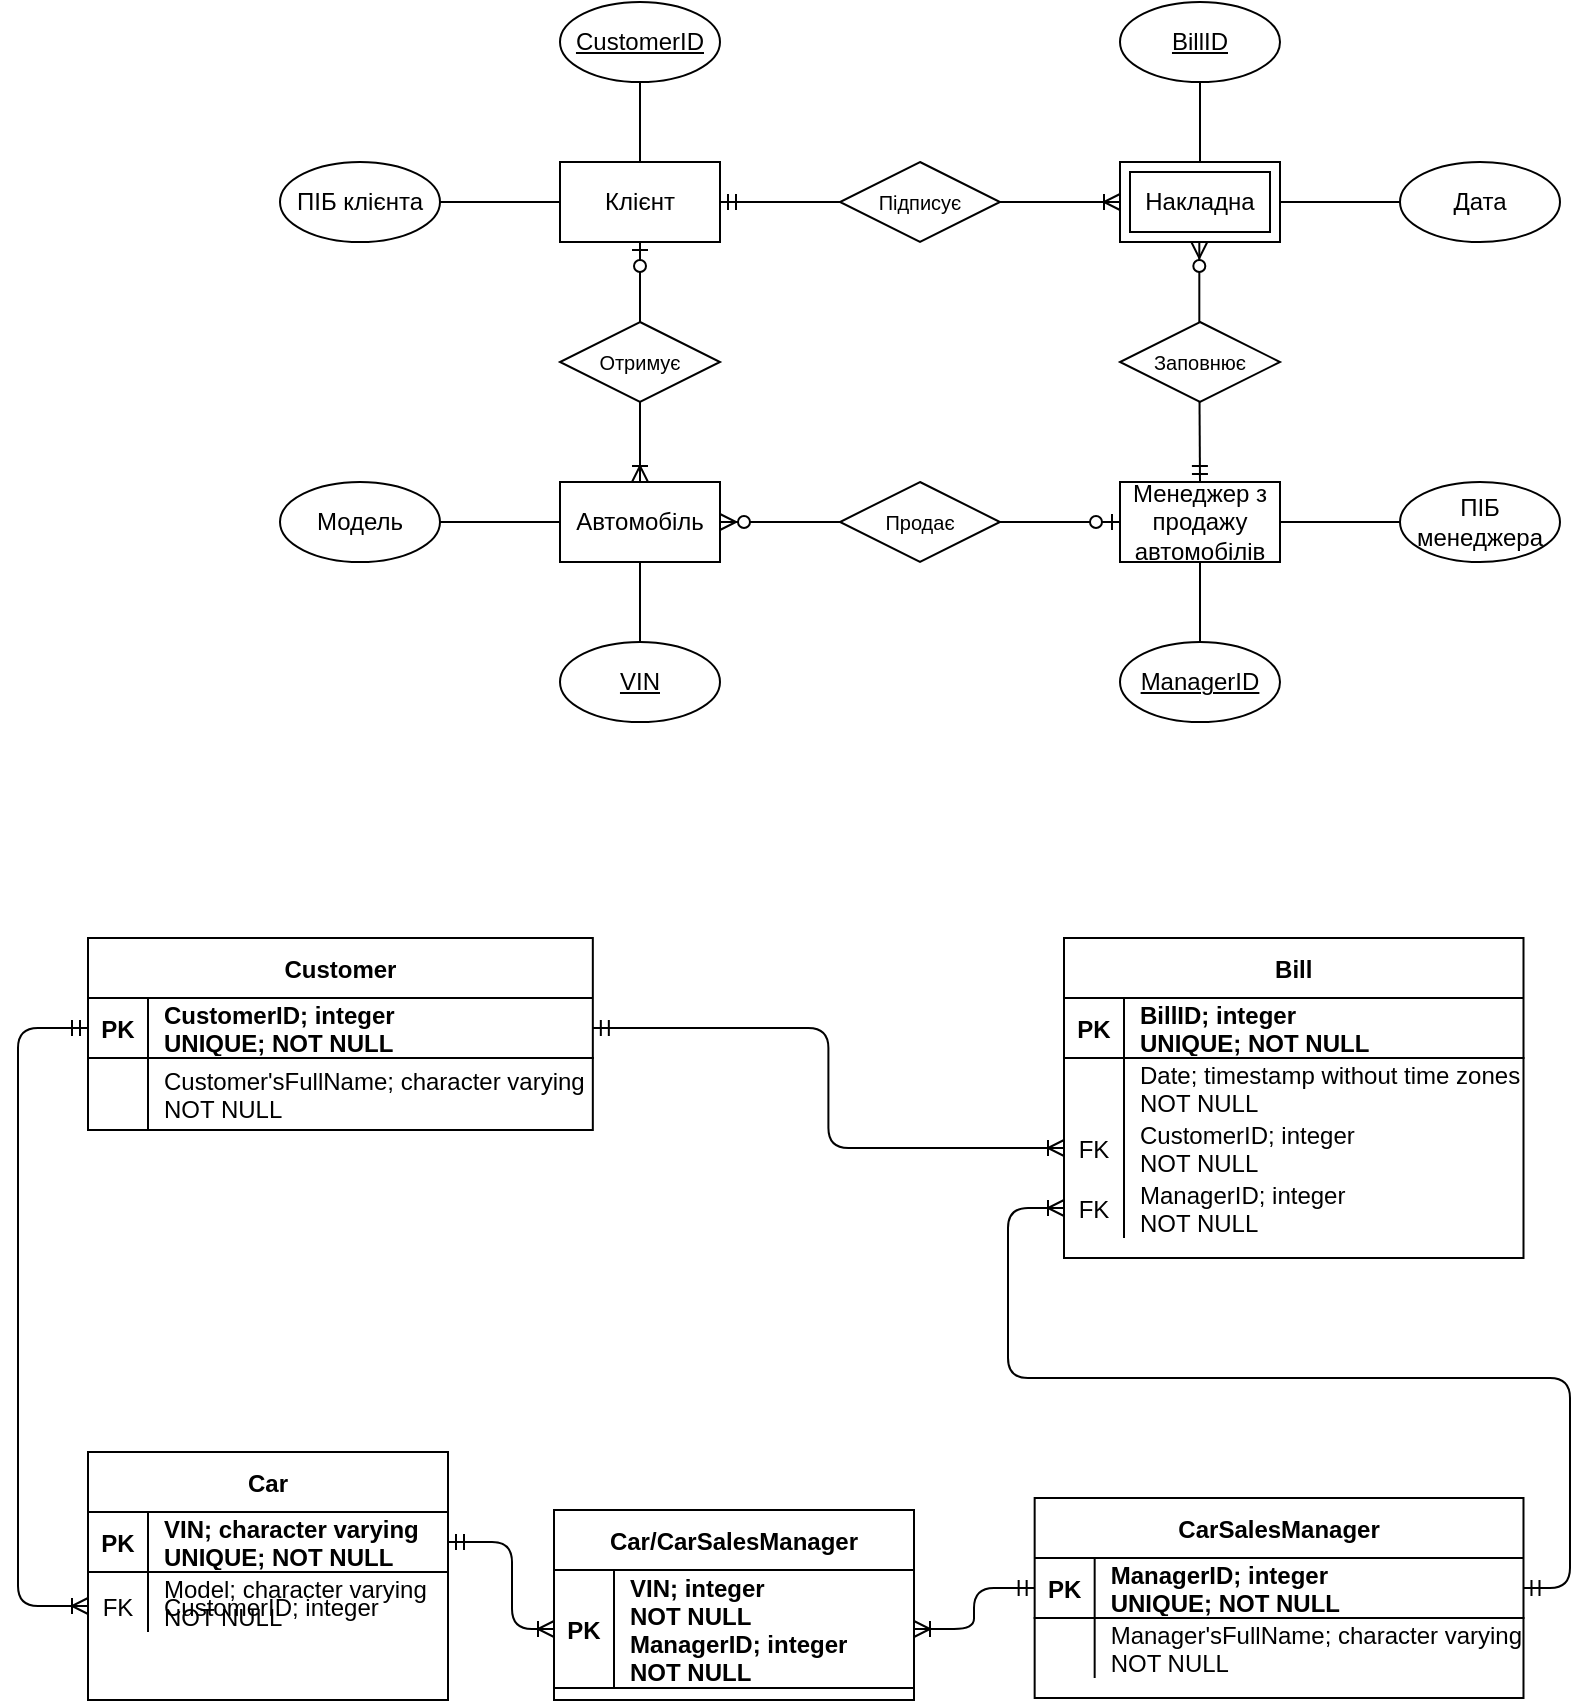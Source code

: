 <mxfile version="15.4.2" type="device"><diagram id="R2lEEEUBdFMjLlhIrx00" name="Page-1"><mxGraphModel dx="1209" dy="642" grid="0" gridSize="10" guides="1" tooltips="1" connect="1" arrows="1" fold="1" page="1" pageScale="1" pageWidth="850" pageHeight="1100" math="0" shadow="0" extFonts="Permanent Marker^https://fonts.googleapis.com/css?family=Permanent+Marker"><root><mxCell id="0"/><mxCell id="1" parent="0"/><object label="Клієнт" id="w0Lmwul1QyvNvC0N7X66-1"><mxCell style="whiteSpace=wrap;html=1;align=center;" parent="1" vertex="1"><mxGeometry x="320" y="120" width="80" height="40" as="geometry"/></mxCell></object><mxCell id="w0Lmwul1QyvNvC0N7X66-2" value="&lt;font style=&quot;font-size: 12px&quot;&gt;Менеджер з продажу автомобілів&lt;/font&gt;" style="whiteSpace=wrap;html=1;align=center;" parent="1" vertex="1"><mxGeometry x="600" y="280" width="80" height="40" as="geometry"/></mxCell><mxCell id="fKM3LpwevbMcQVZAlXOh-3" value="Автомобіль" style="whiteSpace=wrap;html=1;align=center;hachureGap=4;pointerEvents=0;" parent="1" vertex="1"><mxGeometry x="320" y="280" width="80" height="40" as="geometry"/></mxCell><mxCell id="fKM3LpwevbMcQVZAlXOh-4" value="&lt;font style=&quot;font-size: 10px&quot;&gt;Отримує&lt;/font&gt;" style="shape=rhombus;perimeter=rhombusPerimeter;whiteSpace=wrap;html=1;align=center;hachureGap=4;pointerEvents=0;" parent="1" vertex="1"><mxGeometry x="320" y="200" width="80" height="40" as="geometry"/></mxCell><mxCell id="fKM3LpwevbMcQVZAlXOh-5" value="&lt;span style=&quot;font-size: 10px&quot;&gt;Підписує&lt;/span&gt;" style="shape=rhombus;perimeter=rhombusPerimeter;whiteSpace=wrap;html=1;align=center;hachureGap=4;pointerEvents=0;" parent="1" vertex="1"><mxGeometry x="460" y="120" width="80" height="40" as="geometry"/></mxCell><mxCell id="fKM3LpwevbMcQVZAlXOh-6" value="&lt;font style=&quot;font-size: 10px&quot;&gt;Заповнює&lt;/font&gt;" style="shape=rhombus;perimeter=rhombusPerimeter;whiteSpace=wrap;html=1;align=center;hachureGap=4;pointerEvents=0;" parent="1" vertex="1"><mxGeometry x="600" y="200" width="80" height="40" as="geometry"/></mxCell><mxCell id="fKM3LpwevbMcQVZAlXOh-7" value="&lt;font style=&quot;font-size: 10px&quot;&gt;Продає&lt;/font&gt;" style="shape=rhombus;perimeter=rhombusPerimeter;whiteSpace=wrap;html=1;align=center;hachureGap=4;pointerEvents=0;" parent="1" vertex="1"><mxGeometry x="460" y="280" width="80" height="40" as="geometry"/></mxCell><mxCell id="fKM3LpwevbMcQVZAlXOh-12" value="" style="edgeStyle=entityRelationEdgeStyle;fontSize=12;html=1;endArrow=ERmandOne;sourcePerimeterSpacing=8;targetPerimeterSpacing=8;entryX=1;entryY=0.5;entryDx=0;entryDy=0;exitX=0;exitY=0.5;exitDx=0;exitDy=0;" parent="1" source="fKM3LpwevbMcQVZAlXOh-5" target="w0Lmwul1QyvNvC0N7X66-1" edge="1"><mxGeometry width="100" height="100" relative="1" as="geometry"><mxPoint x="390" y="270" as="sourcePoint"/><mxPoint x="490" y="170" as="targetPoint"/></mxGeometry></mxCell><mxCell id="fKM3LpwevbMcQVZAlXOh-15" value="" style="fontSize=12;html=1;endArrow=ERmandOne;sourcePerimeterSpacing=8;targetPerimeterSpacing=8;" parent="1" edge="1"><mxGeometry width="100" height="100" relative="1" as="geometry"><mxPoint x="639.76" y="240" as="sourcePoint"/><mxPoint x="640" y="280" as="targetPoint"/></mxGeometry></mxCell><mxCell id="fKM3LpwevbMcQVZAlXOh-16" value="" style="edgeStyle=entityRelationEdgeStyle;fontSize=12;html=1;endArrow=ERoneToMany;sourcePerimeterSpacing=8;targetPerimeterSpacing=8;exitX=1;exitY=0.5;exitDx=0;exitDy=0;entryX=0;entryY=0.5;entryDx=0;entryDy=0;strokeWidth=1;" parent="1" source="fKM3LpwevbMcQVZAlXOh-5" edge="1"><mxGeometry width="100" height="100" relative="1" as="geometry"><mxPoint x="390" y="270" as="sourcePoint"/><mxPoint x="600.0" y="140" as="targetPoint"/></mxGeometry></mxCell><mxCell id="fKM3LpwevbMcQVZAlXOh-21" value="" style="fontSize=12;html=1;endArrow=ERoneToMany;sourcePerimeterSpacing=8;targetPerimeterSpacing=8;strokeWidth=1;entryX=0.5;entryY=0;entryDx=0;entryDy=0;exitX=0.5;exitY=1;exitDx=0;exitDy=0;" parent="1" source="fKM3LpwevbMcQVZAlXOh-4" target="fKM3LpwevbMcQVZAlXOh-3" edge="1"><mxGeometry width="100" height="100" relative="1" as="geometry"><mxPoint x="390" y="270" as="sourcePoint"/><mxPoint x="490" y="170" as="targetPoint"/></mxGeometry></mxCell><mxCell id="fKM3LpwevbMcQVZAlXOh-23" value="VIN" style="ellipse;whiteSpace=wrap;html=1;align=center;fontStyle=4;hachureGap=4;pointerEvents=0;" parent="1" vertex="1"><mxGeometry x="320" y="360" width="80" height="40" as="geometry"/></mxCell><mxCell id="fKM3LpwevbMcQVZAlXOh-24" value="Модель" style="ellipse;whiteSpace=wrap;html=1;align=center;hachureGap=4;pointerEvents=0;" parent="1" vertex="1"><mxGeometry x="180" y="280" width="80" height="40" as="geometry"/></mxCell><mxCell id="fKM3LpwevbMcQVZAlXOh-25" value="" style="endArrow=none;html=1;rounded=0;startSize=14;endSize=14;sourcePerimeterSpacing=8;targetPerimeterSpacing=8;strokeWidth=1;entryX=0;entryY=0.5;entryDx=0;entryDy=0;exitX=1;exitY=0.5;exitDx=0;exitDy=0;" parent="1" source="fKM3LpwevbMcQVZAlXOh-24" target="fKM3LpwevbMcQVZAlXOh-3" edge="1"><mxGeometry relative="1" as="geometry"><mxPoint x="300" y="320" as="sourcePoint"/><mxPoint x="440" y="299.76" as="targetPoint"/></mxGeometry></mxCell><mxCell id="fKM3LpwevbMcQVZAlXOh-26" value="" style="endArrow=none;html=1;rounded=0;startSize=14;endSize=14;sourcePerimeterSpacing=8;targetPerimeterSpacing=8;strokeWidth=1;entryX=0.5;entryY=0;entryDx=0;entryDy=0;exitX=0.5;exitY=1;exitDx=0;exitDy=0;" parent="1" source="fKM3LpwevbMcQVZAlXOh-3" target="fKM3LpwevbMcQVZAlXOh-23" edge="1"><mxGeometry relative="1" as="geometry"><mxPoint x="330" y="270" as="sourcePoint"/><mxPoint x="490" y="270" as="targetPoint"/></mxGeometry></mxCell><mxCell id="fKM3LpwevbMcQVZAlXOh-27" value="CustomerID" style="ellipse;whiteSpace=wrap;html=1;align=center;fontStyle=4;hachureGap=4;pointerEvents=0;" parent="1" vertex="1"><mxGeometry x="320" y="40" width="80" height="40" as="geometry"/></mxCell><mxCell id="fKM3LpwevbMcQVZAlXOh-28" value="ПІБ клієнта" style="ellipse;whiteSpace=wrap;html=1;align=center;hachureGap=4;pointerEvents=0;" parent="1" vertex="1"><mxGeometry x="180" y="120" width="80" height="40" as="geometry"/></mxCell><mxCell id="fKM3LpwevbMcQVZAlXOh-29" value="" style="endArrow=none;html=1;rounded=0;startSize=14;endSize=14;sourcePerimeterSpacing=8;targetPerimeterSpacing=8;strokeWidth=1;exitX=1;exitY=0.5;exitDx=0;exitDy=0;entryX=0;entryY=0.5;entryDx=0;entryDy=0;" parent="1" source="fKM3LpwevbMcQVZAlXOh-28" target="w0Lmwul1QyvNvC0N7X66-1" edge="1"><mxGeometry relative="1" as="geometry"><mxPoint x="330" y="170" as="sourcePoint"/><mxPoint x="490" y="170" as="targetPoint"/></mxGeometry></mxCell><mxCell id="fKM3LpwevbMcQVZAlXOh-30" value="" style="endArrow=none;html=1;rounded=0;startSize=14;endSize=14;sourcePerimeterSpacing=8;targetPerimeterSpacing=8;strokeWidth=1;exitX=0.5;exitY=1;exitDx=0;exitDy=0;entryX=0.5;entryY=0;entryDx=0;entryDy=0;" parent="1" source="fKM3LpwevbMcQVZAlXOh-27" target="w0Lmwul1QyvNvC0N7X66-1" edge="1"><mxGeometry relative="1" as="geometry"><mxPoint x="330" y="170" as="sourcePoint"/><mxPoint x="490" y="170" as="targetPoint"/></mxGeometry></mxCell><mxCell id="fKM3LpwevbMcQVZAlXOh-31" value="Дата" style="ellipse;whiteSpace=wrap;html=1;align=center;hachureGap=4;pointerEvents=0;" parent="1" vertex="1"><mxGeometry x="740" y="120" width="80" height="40" as="geometry"/></mxCell><mxCell id="fKM3LpwevbMcQVZAlXOh-33" value="BillID" style="ellipse;whiteSpace=wrap;html=1;align=center;fontStyle=4;hachureGap=4;pointerEvents=0;" parent="1" vertex="1"><mxGeometry x="600" y="40" width="80" height="40" as="geometry"/></mxCell><mxCell id="fKM3LpwevbMcQVZAlXOh-34" value="" style="endArrow=none;html=1;rounded=0;startSize=14;endSize=14;sourcePerimeterSpacing=8;targetPerimeterSpacing=8;strokeWidth=1;entryX=0;entryY=0.5;entryDx=0;entryDy=0;exitX=1;exitY=0.5;exitDx=0;exitDy=0;" parent="1" target="fKM3LpwevbMcQVZAlXOh-31" edge="1"><mxGeometry relative="1" as="geometry"><mxPoint x="680.0" y="140" as="sourcePoint"/><mxPoint x="650" y="180" as="targetPoint"/></mxGeometry></mxCell><mxCell id="fKM3LpwevbMcQVZAlXOh-35" value="" style="endArrow=none;html=1;rounded=0;startSize=14;endSize=14;sourcePerimeterSpacing=8;targetPerimeterSpacing=8;strokeWidth=1;exitX=0.5;exitY=1;exitDx=0;exitDy=0;entryX=0.5;entryY=0;entryDx=0;entryDy=0;" parent="1" source="fKM3LpwevbMcQVZAlXOh-33" edge="1"><mxGeometry relative="1" as="geometry"><mxPoint x="490" y="180" as="sourcePoint"/><mxPoint x="640.0" y="120" as="targetPoint"/></mxGeometry></mxCell><mxCell id="fKM3LpwevbMcQVZAlXOh-36" value="" style="endArrow=none;html=1;rounded=0;startSize=14;endSize=14;sourcePerimeterSpacing=8;targetPerimeterSpacing=8;strokeWidth=1;exitX=1;exitY=0.5;exitDx=0;exitDy=0;" parent="1" source="w0Lmwul1QyvNvC0N7X66-2" edge="1"><mxGeometry relative="1" as="geometry"><mxPoint x="490" y="230" as="sourcePoint"/><mxPoint x="740" y="300" as="targetPoint"/></mxGeometry></mxCell><mxCell id="fKM3LpwevbMcQVZAlXOh-37" value="ПІБ менеджера" style="ellipse;whiteSpace=wrap;html=1;align=center;hachureGap=4;pointerEvents=0;" parent="1" vertex="1"><mxGeometry x="740" y="280" width="80" height="40" as="geometry"/></mxCell><mxCell id="fKM3LpwevbMcQVZAlXOh-38" value="ManagerID" style="ellipse;whiteSpace=wrap;html=1;align=center;fontStyle=4;hachureGap=4;pointerEvents=0;" parent="1" vertex="1"><mxGeometry x="600" y="360" width="80" height="40" as="geometry"/></mxCell><mxCell id="fKM3LpwevbMcQVZAlXOh-39" value="" style="endArrow=none;html=1;rounded=0;startSize=14;endSize=14;sourcePerimeterSpacing=8;targetPerimeterSpacing=8;strokeWidth=1;exitX=0.5;exitY=1;exitDx=0;exitDy=0;entryX=0.5;entryY=0;entryDx=0;entryDy=0;" parent="1" source="w0Lmwul1QyvNvC0N7X66-2" target="fKM3LpwevbMcQVZAlXOh-38" edge="1"><mxGeometry relative="1" as="geometry"><mxPoint x="570" y="300" as="sourcePoint"/><mxPoint x="730" y="300" as="targetPoint"/></mxGeometry></mxCell><mxCell id="fKM3LpwevbMcQVZAlXOh-45" value="" style="fontSize=12;html=1;endArrow=ERzeroToMany;endFill=1;sourcePerimeterSpacing=8;targetPerimeterSpacing=8;strokeWidth=1;" parent="1" edge="1"><mxGeometry width="100" height="100" relative="1" as="geometry"><mxPoint x="639.66" y="200" as="sourcePoint"/><mxPoint x="639.66" y="160" as="targetPoint"/></mxGeometry></mxCell><mxCell id="fKM3LpwevbMcQVZAlXOh-46" value="" style="fontSize=12;html=1;endArrow=ERzeroToMany;endFill=1;sourcePerimeterSpacing=8;targetPerimeterSpacing=8;strokeWidth=1;entryX=1;entryY=0.5;entryDx=0;entryDy=0;exitX=0;exitY=0.5;exitDx=0;exitDy=0;" parent="1" source="fKM3LpwevbMcQVZAlXOh-7" target="fKM3LpwevbMcQVZAlXOh-3" edge="1"><mxGeometry width="100" height="100" relative="1" as="geometry"><mxPoint x="470" y="250" as="sourcePoint"/><mxPoint x="424.34" y="260" as="targetPoint"/></mxGeometry></mxCell><mxCell id="fKM3LpwevbMcQVZAlXOh-47" value="" style="fontSize=12;html=1;endArrow=ERzeroToOne;endFill=1;sourcePerimeterSpacing=8;targetPerimeterSpacing=8;strokeWidth=1;entryX=0.5;entryY=1;entryDx=0;entryDy=0;exitX=0.5;exitY=0;exitDx=0;exitDy=0;" parent="1" source="fKM3LpwevbMcQVZAlXOh-4" target="w0Lmwul1QyvNvC0N7X66-1" edge="1"><mxGeometry width="100" height="100" relative="1" as="geometry"><mxPoint x="440" y="250" as="sourcePoint"/><mxPoint x="540" y="150" as="targetPoint"/></mxGeometry></mxCell><mxCell id="fKM3LpwevbMcQVZAlXOh-48" value="Накладна" style="shape=ext;margin=3;double=1;whiteSpace=wrap;html=1;align=center;hachureGap=4;pointerEvents=0;" parent="1" vertex="1"><mxGeometry x="600" y="120" width="80" height="40" as="geometry"/></mxCell><mxCell id="IzkZv1NcB-4wGTB-qYwQ-1" value="" style="edgeStyle=entityRelationEdgeStyle;fontSize=12;html=1;endArrow=ERzeroToOne;endFill=1;entryX=0;entryY=0.5;entryDx=0;entryDy=0;exitX=1;exitY=0.5;exitDx=0;exitDy=0;" parent="1" source="fKM3LpwevbMcQVZAlXOh-7" target="w0Lmwul1QyvNvC0N7X66-2" edge="1"><mxGeometry width="100" height="100" relative="1" as="geometry"><mxPoint x="480" y="280" as="sourcePoint"/><mxPoint x="580" y="180" as="targetPoint"/></mxGeometry></mxCell><mxCell id="A2nPJn_dcK4l5kHjhXOo-27" value="Customer" style="shape=table;startSize=30;container=1;collapsible=1;childLayout=tableLayout;fixedRows=1;rowLines=0;fontStyle=1;align=center;resizeLast=1;" parent="1" vertex="1"><mxGeometry x="84" y="508" width="252.417" height="96" as="geometry"/></mxCell><mxCell id="A2nPJn_dcK4l5kHjhXOo-28" value="" style="shape=partialRectangle;collapsible=0;dropTarget=0;pointerEvents=0;fillColor=none;top=0;left=0;bottom=1;right=0;points=[[0,0.5],[1,0.5]];portConstraint=eastwest;" parent="A2nPJn_dcK4l5kHjhXOo-27" vertex="1"><mxGeometry y="30" width="252.417" height="30" as="geometry"/></mxCell><mxCell id="A2nPJn_dcK4l5kHjhXOo-29" value="PK" style="shape=partialRectangle;connectable=0;fillColor=none;top=0;left=0;bottom=0;right=0;fontStyle=1;overflow=hidden;" parent="A2nPJn_dcK4l5kHjhXOo-28" vertex="1"><mxGeometry width="30" height="30" as="geometry"><mxRectangle width="30" height="30" as="alternateBounds"/></mxGeometry></mxCell><mxCell id="A2nPJn_dcK4l5kHjhXOo-30" value="CustomerID; integer&#10;UNIQUE; NOT NULL" style="shape=partialRectangle;connectable=0;fillColor=none;top=0;left=0;bottom=0;right=0;align=left;spacingLeft=6;fontStyle=1;overflow=hidden;" parent="A2nPJn_dcK4l5kHjhXOo-28" vertex="1"><mxGeometry x="30" width="222.417" height="30" as="geometry"><mxRectangle width="222.417" height="30" as="alternateBounds"/></mxGeometry></mxCell><mxCell id="A2nPJn_dcK4l5kHjhXOo-31" value="" style="shape=partialRectangle;collapsible=0;dropTarget=0;pointerEvents=0;fillColor=none;top=0;left=0;bottom=0;right=0;points=[[0,0.5],[1,0.5]];portConstraint=eastwest;" parent="A2nPJn_dcK4l5kHjhXOo-27" vertex="1"><mxGeometry y="60" width="252.417" height="36" as="geometry"/></mxCell><mxCell id="A2nPJn_dcK4l5kHjhXOo-32" value="" style="shape=partialRectangle;connectable=0;fillColor=none;top=0;left=0;bottom=0;right=0;editable=1;overflow=hidden;" parent="A2nPJn_dcK4l5kHjhXOo-31" vertex="1"><mxGeometry width="30" height="36" as="geometry"><mxRectangle width="30" height="36" as="alternateBounds"/></mxGeometry></mxCell><mxCell id="A2nPJn_dcK4l5kHjhXOo-33" value="Customer'sFullName; character varying&#10;NOT NULL" style="shape=partialRectangle;connectable=0;fillColor=none;top=0;left=0;bottom=0;right=0;align=left;spacingLeft=6;overflow=hidden;" parent="A2nPJn_dcK4l5kHjhXOo-31" vertex="1"><mxGeometry x="30" width="222.417" height="36" as="geometry"><mxRectangle width="222.417" height="36" as="alternateBounds"/></mxGeometry></mxCell><mxCell id="A2nPJn_dcK4l5kHjhXOo-51" value="Bill" style="shape=table;startSize=30;container=1;collapsible=1;childLayout=tableLayout;fixedRows=1;rowLines=0;fontStyle=1;align=center;resizeLast=1;" parent="1" vertex="1"><mxGeometry x="572" y="508" width="229.75" height="160" as="geometry"><mxRectangle x="572" y="508" width="46" height="30" as="alternateBounds"/></mxGeometry></mxCell><mxCell id="A2nPJn_dcK4l5kHjhXOo-52" value="" style="shape=partialRectangle;collapsible=0;dropTarget=0;pointerEvents=0;fillColor=none;top=0;left=0;bottom=1;right=0;points=[[0,0.5],[1,0.5]];portConstraint=eastwest;" parent="A2nPJn_dcK4l5kHjhXOo-51" vertex="1"><mxGeometry y="30" width="229.75" height="30" as="geometry"/></mxCell><mxCell id="A2nPJn_dcK4l5kHjhXOo-53" value="PK" style="shape=partialRectangle;connectable=0;fillColor=none;top=0;left=0;bottom=0;right=0;fontStyle=1;overflow=hidden;" parent="A2nPJn_dcK4l5kHjhXOo-52" vertex="1"><mxGeometry width="30" height="30" as="geometry"><mxRectangle width="30" height="30" as="alternateBounds"/></mxGeometry></mxCell><mxCell id="A2nPJn_dcK4l5kHjhXOo-54" value="BillID; integer&#10;UNIQUE; NOT NULL" style="shape=partialRectangle;connectable=0;fillColor=none;top=0;left=0;bottom=0;right=0;align=left;spacingLeft=6;fontStyle=1;overflow=hidden;" parent="A2nPJn_dcK4l5kHjhXOo-52" vertex="1"><mxGeometry x="30" width="199.75" height="30" as="geometry"><mxRectangle width="199.75" height="30" as="alternateBounds"/></mxGeometry></mxCell><mxCell id="A2nPJn_dcK4l5kHjhXOo-55" value="" style="shape=partialRectangle;collapsible=0;dropTarget=0;pointerEvents=0;fillColor=none;top=0;left=0;bottom=0;right=0;points=[[0,0.5],[1,0.5]];portConstraint=eastwest;" parent="A2nPJn_dcK4l5kHjhXOo-51" vertex="1"><mxGeometry y="60" width="229.75" height="30" as="geometry"/></mxCell><mxCell id="A2nPJn_dcK4l5kHjhXOo-56" value="" style="shape=partialRectangle;connectable=0;fillColor=none;top=0;left=0;bottom=0;right=0;editable=1;overflow=hidden;" parent="A2nPJn_dcK4l5kHjhXOo-55" vertex="1"><mxGeometry width="30" height="30" as="geometry"><mxRectangle width="30" height="30" as="alternateBounds"/></mxGeometry></mxCell><mxCell id="A2nPJn_dcK4l5kHjhXOo-57" value="Date; timestamp without time zones&#10;NOT NULL" style="shape=partialRectangle;connectable=0;fillColor=none;top=0;left=0;bottom=0;right=0;align=left;spacingLeft=6;overflow=hidden;" parent="A2nPJn_dcK4l5kHjhXOo-55" vertex="1"><mxGeometry x="30" width="199.75" height="30" as="geometry"><mxRectangle width="199.75" height="30" as="alternateBounds"/></mxGeometry></mxCell><mxCell id="A2nPJn_dcK4l5kHjhXOo-58" value="" style="shape=partialRectangle;collapsible=0;dropTarget=0;pointerEvents=0;fillColor=none;top=0;left=0;bottom=0;right=0;points=[[0,0.5],[1,0.5]];portConstraint=eastwest;" parent="A2nPJn_dcK4l5kHjhXOo-51" vertex="1"><mxGeometry y="90" width="229.75" height="30" as="geometry"/></mxCell><mxCell id="A2nPJn_dcK4l5kHjhXOo-59" value="FK" style="shape=partialRectangle;connectable=0;fillColor=none;top=0;left=0;bottom=0;right=0;editable=1;overflow=hidden;" parent="A2nPJn_dcK4l5kHjhXOo-58" vertex="1"><mxGeometry width="30" height="30" as="geometry"><mxRectangle width="30" height="30" as="alternateBounds"/></mxGeometry></mxCell><mxCell id="A2nPJn_dcK4l5kHjhXOo-60" value="CustomerID; integer&#10;NOT NULL" style="shape=partialRectangle;connectable=0;fillColor=none;top=0;left=0;bottom=0;right=0;align=left;spacingLeft=6;overflow=hidden;" parent="A2nPJn_dcK4l5kHjhXOo-58" vertex="1"><mxGeometry x="30" width="199.75" height="30" as="geometry"><mxRectangle width="199.75" height="30" as="alternateBounds"/></mxGeometry></mxCell><mxCell id="A2nPJn_dcK4l5kHjhXOo-61" value="" style="shape=partialRectangle;collapsible=0;dropTarget=0;pointerEvents=0;fillColor=none;top=0;left=0;bottom=0;right=0;points=[[0,0.5],[1,0.5]];portConstraint=eastwest;" parent="A2nPJn_dcK4l5kHjhXOo-51" vertex="1"><mxGeometry y="120" width="229.75" height="30" as="geometry"/></mxCell><mxCell id="A2nPJn_dcK4l5kHjhXOo-62" value="FK" style="shape=partialRectangle;connectable=0;fillColor=none;top=0;left=0;bottom=0;right=0;editable=1;overflow=hidden;" parent="A2nPJn_dcK4l5kHjhXOo-61" vertex="1"><mxGeometry width="30" height="30" as="geometry"><mxRectangle width="30" height="30" as="alternateBounds"/></mxGeometry></mxCell><mxCell id="A2nPJn_dcK4l5kHjhXOo-63" value="ManagerID; integer&#10;NOT NULL" style="shape=partialRectangle;connectable=0;fillColor=none;top=0;left=0;bottom=0;right=0;align=left;spacingLeft=6;overflow=hidden;fontStyle=0" parent="A2nPJn_dcK4l5kHjhXOo-61" vertex="1"><mxGeometry x="30" width="199.75" height="30" as="geometry"><mxRectangle width="199.75" height="30" as="alternateBounds"/></mxGeometry></mxCell><mxCell id="A2nPJn_dcK4l5kHjhXOo-64" value="CarSalesManager" style="shape=table;startSize=30;container=1;collapsible=1;childLayout=tableLayout;fixedRows=1;rowLines=0;fontStyle=1;align=center;resizeLast=1;" parent="1" vertex="1"><mxGeometry x="557.33" y="788" width="244.417" height="100" as="geometry"/></mxCell><mxCell id="A2nPJn_dcK4l5kHjhXOo-65" value="" style="shape=partialRectangle;collapsible=0;dropTarget=0;pointerEvents=0;fillColor=none;top=0;left=0;bottom=1;right=0;points=[[0,0.5],[1,0.5]];portConstraint=eastwest;" parent="A2nPJn_dcK4l5kHjhXOo-64" vertex="1"><mxGeometry y="30" width="244.417" height="30" as="geometry"/></mxCell><mxCell id="A2nPJn_dcK4l5kHjhXOo-66" value="PK" style="shape=partialRectangle;connectable=0;fillColor=none;top=0;left=0;bottom=0;right=0;fontStyle=1;overflow=hidden;" parent="A2nPJn_dcK4l5kHjhXOo-65" vertex="1"><mxGeometry width="30" height="30" as="geometry"><mxRectangle width="30" height="30" as="alternateBounds"/></mxGeometry></mxCell><mxCell id="A2nPJn_dcK4l5kHjhXOo-67" value="ManagerID; integer&#10;UNIQUE; NOT NULL" style="shape=partialRectangle;connectable=0;fillColor=none;top=0;left=0;bottom=0;right=0;align=left;spacingLeft=6;fontStyle=1;overflow=hidden;" parent="A2nPJn_dcK4l5kHjhXOo-65" vertex="1"><mxGeometry x="30" width="214.417" height="30" as="geometry"><mxRectangle width="214.417" height="30" as="alternateBounds"/></mxGeometry></mxCell><mxCell id="A2nPJn_dcK4l5kHjhXOo-68" value="" style="shape=partialRectangle;collapsible=0;dropTarget=0;pointerEvents=0;fillColor=none;top=0;left=0;bottom=0;right=0;points=[[0,0.5],[1,0.5]];portConstraint=eastwest;" parent="A2nPJn_dcK4l5kHjhXOo-64" vertex="1"><mxGeometry y="60" width="244.417" height="30" as="geometry"/></mxCell><mxCell id="A2nPJn_dcK4l5kHjhXOo-69" value="" style="shape=partialRectangle;connectable=0;fillColor=none;top=0;left=0;bottom=0;right=0;editable=1;overflow=hidden;" parent="A2nPJn_dcK4l5kHjhXOo-68" vertex="1"><mxGeometry width="30" height="30" as="geometry"><mxRectangle width="30" height="30" as="alternateBounds"/></mxGeometry></mxCell><mxCell id="A2nPJn_dcK4l5kHjhXOo-70" value="Manager'sFullName; character varying&#10;NOT NULL" style="shape=partialRectangle;connectable=0;fillColor=none;top=0;left=0;bottom=0;right=0;align=left;spacingLeft=6;overflow=hidden;" parent="A2nPJn_dcK4l5kHjhXOo-68" vertex="1"><mxGeometry x="30" width="214.417" height="30" as="geometry"><mxRectangle width="214.417" height="30" as="alternateBounds"/></mxGeometry></mxCell><mxCell id="A2nPJn_dcK4l5kHjhXOo-77" value="Car" style="shape=table;startSize=30;container=1;collapsible=1;childLayout=tableLayout;fixedRows=1;rowLines=0;fontStyle=1;align=center;resizeLast=1;" parent="1" vertex="1"><mxGeometry x="84" y="765" width="180" height="124" as="geometry"/></mxCell><mxCell id="A2nPJn_dcK4l5kHjhXOo-78" value="" style="shape=partialRectangle;collapsible=0;dropTarget=0;pointerEvents=0;fillColor=none;top=0;left=0;bottom=1;right=0;points=[[0,0.5],[1,0.5]];portConstraint=eastwest;" parent="A2nPJn_dcK4l5kHjhXOo-77" vertex="1"><mxGeometry y="30" width="180" height="30" as="geometry"/></mxCell><mxCell id="A2nPJn_dcK4l5kHjhXOo-79" value="PK" style="shape=partialRectangle;connectable=0;fillColor=none;top=0;left=0;bottom=0;right=0;fontStyle=1;overflow=hidden;" parent="A2nPJn_dcK4l5kHjhXOo-78" vertex="1"><mxGeometry width="30" height="30" as="geometry"><mxRectangle width="30" height="30" as="alternateBounds"/></mxGeometry></mxCell><mxCell id="A2nPJn_dcK4l5kHjhXOo-80" value="VIN; character varying&#10;UNIQUE; NOT NULL" style="shape=partialRectangle;connectable=0;fillColor=none;top=0;left=0;bottom=0;right=0;align=left;spacingLeft=6;fontStyle=1;overflow=hidden;" parent="A2nPJn_dcK4l5kHjhXOo-78" vertex="1"><mxGeometry x="30" width="150" height="30" as="geometry"><mxRectangle width="150" height="30" as="alternateBounds"/></mxGeometry></mxCell><mxCell id="A2nPJn_dcK4l5kHjhXOo-81" value="" style="shape=partialRectangle;collapsible=0;dropTarget=0;pointerEvents=0;fillColor=none;top=0;left=0;bottom=0;right=0;points=[[0,0.5],[1,0.5]];portConstraint=eastwest;" parent="A2nPJn_dcK4l5kHjhXOo-77" vertex="1"><mxGeometry y="60" width="180" height="30" as="geometry"/></mxCell><mxCell id="A2nPJn_dcK4l5kHjhXOo-82" value="" style="shape=partialRectangle;connectable=0;fillColor=none;top=0;left=0;bottom=0;right=0;editable=1;overflow=hidden;" parent="A2nPJn_dcK4l5kHjhXOo-81" vertex="1"><mxGeometry width="30" height="30" as="geometry"><mxRectangle width="30" height="30" as="alternateBounds"/></mxGeometry></mxCell><mxCell id="A2nPJn_dcK4l5kHjhXOo-83" value="Model; character varying&#10;NOT NULL" style="shape=partialRectangle;connectable=0;fillColor=none;top=0;left=0;bottom=0;right=0;align=left;spacingLeft=6;overflow=hidden;" parent="A2nPJn_dcK4l5kHjhXOo-81" vertex="1"><mxGeometry x="30" width="150" height="30" as="geometry"><mxRectangle width="150" height="30" as="alternateBounds"/></mxGeometry></mxCell><mxCell id="A2nPJn_dcK4l5kHjhXOo-94" value="Car/CarSalesManager" style="shape=table;startSize=30;container=1;collapsible=1;childLayout=tableLayout;fixedRows=1;rowLines=0;fontStyle=1;align=center;resizeLast=1;" parent="1" vertex="1"><mxGeometry x="317" y="794" width="180" height="95" as="geometry"/></mxCell><mxCell id="A2nPJn_dcK4l5kHjhXOo-95" value="" style="shape=partialRectangle;collapsible=0;dropTarget=0;pointerEvents=0;fillColor=none;top=0;left=0;bottom=1;right=0;points=[[0,0.5],[1,0.5]];portConstraint=eastwest;" parent="A2nPJn_dcK4l5kHjhXOo-94" vertex="1"><mxGeometry y="30" width="180" height="59" as="geometry"/></mxCell><mxCell id="A2nPJn_dcK4l5kHjhXOo-96" value="PK" style="shape=partialRectangle;connectable=0;fillColor=none;top=0;left=0;bottom=0;right=0;fontStyle=1;overflow=hidden;" parent="A2nPJn_dcK4l5kHjhXOo-95" vertex="1"><mxGeometry width="30" height="59" as="geometry"><mxRectangle width="30" height="59" as="alternateBounds"/></mxGeometry></mxCell><mxCell id="A2nPJn_dcK4l5kHjhXOo-97" value="VIN; integer&#10;NOT NULL&#10;ManagerID; integer&#10;NOT NULL" style="shape=partialRectangle;connectable=0;fillColor=none;top=0;left=0;bottom=0;right=0;align=left;spacingLeft=6;fontStyle=1;overflow=hidden;" parent="A2nPJn_dcK4l5kHjhXOo-95" vertex="1"><mxGeometry x="30" width="150" height="59" as="geometry"><mxRectangle width="150" height="59" as="alternateBounds"/></mxGeometry></mxCell><mxCell id="A2nPJn_dcK4l5kHjhXOo-107" value="" style="edgeStyle=elbowEdgeStyle;fontSize=12;html=1;endArrow=ERoneToMany;startArrow=ERmandOne;entryX=1;entryY=0.5;entryDx=0;entryDy=0;exitX=0;exitY=0.5;exitDx=0;exitDy=0;" parent="1" source="A2nPJn_dcK4l5kHjhXOo-65" target="A2nPJn_dcK4l5kHjhXOo-95" edge="1"><mxGeometry width="100" height="100" relative="1" as="geometry"><mxPoint x="531" y="807" as="sourcePoint"/><mxPoint x="475" y="1051" as="targetPoint"/><Array as="points"><mxPoint x="527" y="839"/><mxPoint x="554" y="883"/></Array></mxGeometry></mxCell><mxCell id="A2nPJn_dcK4l5kHjhXOo-108" value="" style="edgeStyle=elbowEdgeStyle;fontSize=12;html=1;endArrow=ERoneToMany;startArrow=ERmandOne;entryX=0;entryY=0.5;entryDx=0;entryDy=0;exitX=1;exitY=0.5;exitDx=0;exitDy=0;" parent="1" source="A2nPJn_dcK4l5kHjhXOo-78" target="A2nPJn_dcK4l5kHjhXOo-95" edge="1"><mxGeometry width="100" height="100" relative="1" as="geometry"><mxPoint x="310" y="771" as="sourcePoint"/><mxPoint x="243" y="924" as="targetPoint"/><Array as="points"><mxPoint x="296" y="833"/><mxPoint x="313" y="805"/><mxPoint x="393" y="827"/></Array></mxGeometry></mxCell><mxCell id="A2nPJn_dcK4l5kHjhXOo-109" value="" style="fontSize=12;html=1;endArrow=ERoneToMany;startArrow=ERmandOne;entryX=0;entryY=0.5;entryDx=0;entryDy=0;exitX=1;exitY=0.5;exitDx=0;exitDy=0;edgeStyle=orthogonalEdgeStyle;" parent="1" source="A2nPJn_dcK4l5kHjhXOo-28" target="A2nPJn_dcK4l5kHjhXOo-58" edge="1"><mxGeometry width="100" height="100" relative="1" as="geometry"><mxPoint x="625" y="504" as="sourcePoint"/><mxPoint x="660" y="812.0" as="targetPoint"/></mxGeometry></mxCell><mxCell id="A2nPJn_dcK4l5kHjhXOo-110" value="" style="edgeStyle=elbowEdgeStyle;fontSize=12;html=1;endArrow=ERoneToMany;startArrow=ERmandOne;exitX=0;exitY=0.5;exitDx=0;exitDy=0;entryX=0;entryY=0.5;entryDx=0;entryDy=0;" parent="1" source="A2nPJn_dcK4l5kHjhXOo-28" target="yzdlPR1c_b-GRNTSTPgs-2" edge="1"><mxGeometry width="100" height="100" relative="1" as="geometry"><mxPoint x="100" y="555" as="sourcePoint"/><mxPoint x="40" y="879" as="targetPoint"/><Array as="points"><mxPoint x="49" y="877"/><mxPoint x="49" y="596"/></Array></mxGeometry></mxCell><mxCell id="A2nPJn_dcK4l5kHjhXOo-92" value="" style="edgeStyle=orthogonalEdgeStyle;fontSize=12;html=1;endArrow=ERoneToMany;startArrow=ERmandOne;entryX=0;entryY=0.5;entryDx=0;entryDy=0;elbow=vertical;exitX=1;exitY=0.5;exitDx=0;exitDy=0;" parent="1" source="A2nPJn_dcK4l5kHjhXOo-65" target="A2nPJn_dcK4l5kHjhXOo-61" edge="1"><mxGeometry width="100" height="100" relative="1" as="geometry"><mxPoint x="817" y="748" as="sourcePoint"/><mxPoint x="576" y="834" as="targetPoint"/><Array as="points"><mxPoint x="825" y="833"/><mxPoint x="825" y="728"/><mxPoint x="544" y="728"/><mxPoint x="544" y="643"/></Array></mxGeometry></mxCell><mxCell id="yzdlPR1c_b-GRNTSTPgs-2" value="" style="shape=partialRectangle;collapsible=0;dropTarget=0;pointerEvents=0;fillColor=none;top=0;left=0;bottom=0;right=0;points=[[0,0.5],[1,0.5]];portConstraint=eastwest;" parent="1" vertex="1"><mxGeometry x="84" y="827" width="180" height="30" as="geometry"/></mxCell><mxCell id="yzdlPR1c_b-GRNTSTPgs-3" value="FK" style="shape=partialRectangle;connectable=0;fillColor=none;top=0;left=0;bottom=0;right=0;editable=1;overflow=hidden;" parent="yzdlPR1c_b-GRNTSTPgs-2" vertex="1"><mxGeometry width="30" height="30" as="geometry"><mxRectangle width="30" height="30" as="alternateBounds"/></mxGeometry></mxCell><mxCell id="yzdlPR1c_b-GRNTSTPgs-4" value="CustomerID; integer" style="shape=partialRectangle;connectable=0;fillColor=none;top=0;left=0;bottom=0;right=0;align=left;spacingLeft=6;overflow=hidden;" parent="yzdlPR1c_b-GRNTSTPgs-2" vertex="1"><mxGeometry x="30" width="150" height="30" as="geometry"><mxRectangle width="150" height="30" as="alternateBounds"/></mxGeometry></mxCell></root></mxGraphModel></diagram></mxfile>